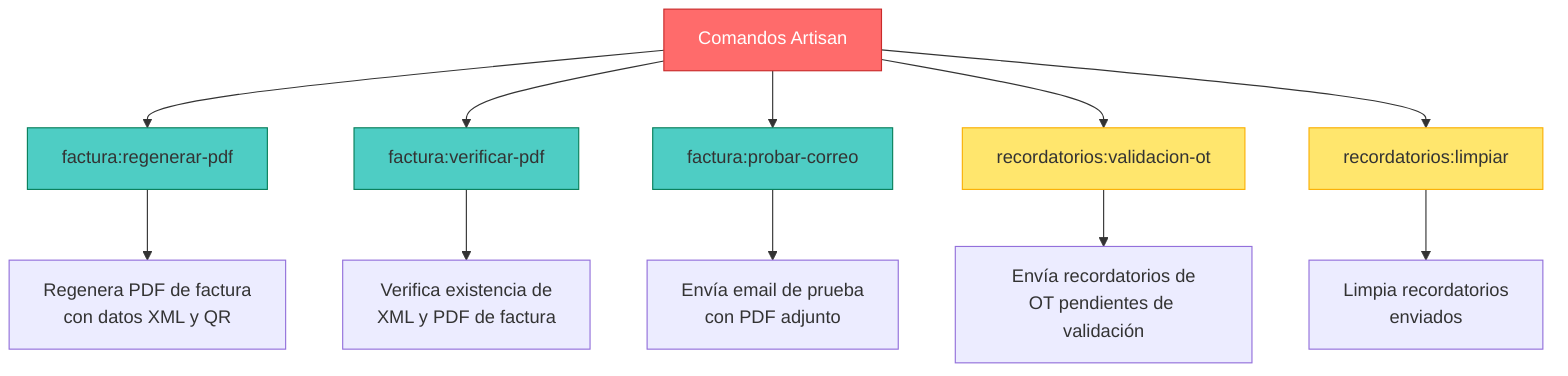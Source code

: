 ﻿graph TD
    A[Comandos Artisan] --> B[factura:regenerar-pdf]
    A --> C[factura:verificar-pdf]
    A --> D[factura:probar-correo]
    A --> E[recordatorios:validacion-ot]
    A --> F[recordatorios:limpiar]
    
    B --> B1[Regenera PDF de factura<br/>con datos XML y QR]
    C --> C1[Verifica existencia de<br/>XML y PDF de factura]
    D --> D1[Envía email de prueba<br/>con PDF adjunto]
    E --> E1[Envía recordatorios de<br/>OT pendientes de validación]
    F --> F1[Limpia recordatorios<br/>enviados]
    
    style A fill:#ff6b6b,stroke:#c92a2a,color:#fff
    style B fill:#4ecdc4,stroke:#087f5b
    style C fill:#4ecdc4,stroke:#087f5b
    style D fill:#4ecdc4,stroke:#087f5b
    style E fill:#ffe66d,stroke:#fab005
    style F fill:#ffe66d,stroke:#fab005